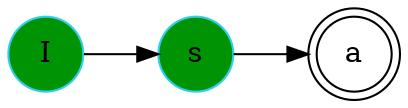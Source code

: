 digraph G
{
     node[shape = circle]
 a[shape = doublecircle]     node[style = filled]
     node[fillcolor = "#00933"]
     node[color = "#EEEEE"]
     node[color = "#31CEF0"]
I->s->a
rankdir = LR;
}